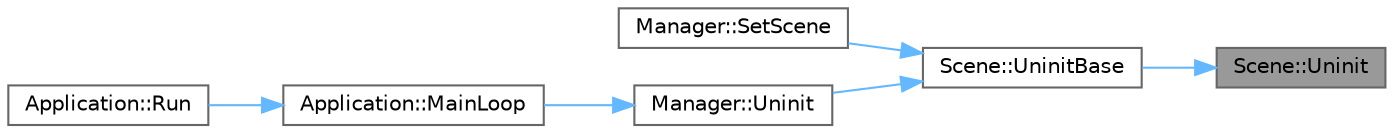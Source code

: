 digraph "Scene::Uninit"
{
 // LATEX_PDF_SIZE
  bgcolor="transparent";
  edge [fontname=Helvetica,fontsize=10,labelfontname=Helvetica,labelfontsize=10];
  node [fontname=Helvetica,fontsize=10,shape=box,height=0.2,width=0.4];
  rankdir="RL";
  Node1 [id="Node000001",label="Scene::Uninit",height=0.2,width=0.4,color="gray40", fillcolor="grey60", style="filled", fontcolor="black",tooltip="シーンの終了処理を行います。"];
  Node1 -> Node2 [id="edge6_Node000001_Node000002",dir="back",color="steelblue1",style="solid",tooltip=" "];
  Node2 [id="Node000002",label="Scene::UninitBase",height=0.2,width=0.4,color="grey40", fillcolor="white", style="filled",URL="$class_scene.html#a985ff778b088ce97ef2d75645e191ae8",tooltip="シーンの基本終了処理を行います。"];
  Node2 -> Node3 [id="edge7_Node000002_Node000003",dir="back",color="steelblue1",style="solid",tooltip=" "];
  Node3 [id="Node000003",label="Manager::SetScene",height=0.2,width=0.4,color="grey40", fillcolor="white", style="filled",URL="$class_manager.html#a20d56cefa4ca57aa690b64e9e564fad9",tooltip="新しいシーンを設定します。"];
  Node2 -> Node4 [id="edge8_Node000002_Node000004",dir="back",color="steelblue1",style="solid",tooltip=" "];
  Node4 [id="Node000004",label="Manager::Uninit",height=0.2,width=0.4,color="grey40", fillcolor="white", style="filled",URL="$class_manager.html#a970ac333358a47086c4a019ff254899b",tooltip="Managerクラスの終了処理"];
  Node4 -> Node5 [id="edge9_Node000004_Node000005",dir="back",color="steelblue1",style="solid",tooltip=" "];
  Node5 [id="Node000005",label="Application::MainLoop",height=0.2,width=0.4,color="grey40", fillcolor="white", style="filled",URL="$class_application.html#aa2fb4766fcbc345920bbf26cdc5df15b",tooltip="メインループを実行します。"];
  Node5 -> Node6 [id="edge10_Node000005_Node000006",dir="back",color="steelblue1",style="solid",tooltip=" "];
  Node6 [id="Node000006",label="Application::Run",height=0.2,width=0.4,color="grey40", fillcolor="white", style="filled",URL="$class_application.html#aaf09cd6cb412086dc039e28cdb059f0d",tooltip="アプリケーションを実行します。"];
}
